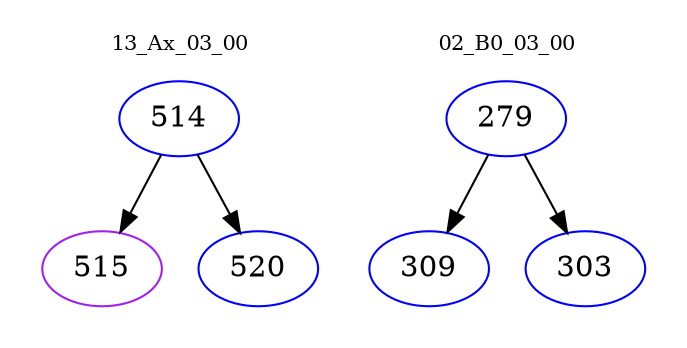 digraph{
subgraph cluster_0 {
color = white
label = "13_Ax_03_00";
fontsize=10;
T0_514 [label="514", color="blue"]
T0_514 -> T0_515 [color="black"]
T0_515 [label="515", color="purple"]
T0_514 -> T0_520 [color="black"]
T0_520 [label="520", color="blue"]
}
subgraph cluster_1 {
color = white
label = "02_B0_03_00";
fontsize=10;
T1_279 [label="279", color="blue"]
T1_279 -> T1_309 [color="black"]
T1_309 [label="309", color="blue"]
T1_279 -> T1_303 [color="black"]
T1_303 [label="303", color="blue"]
}
}
